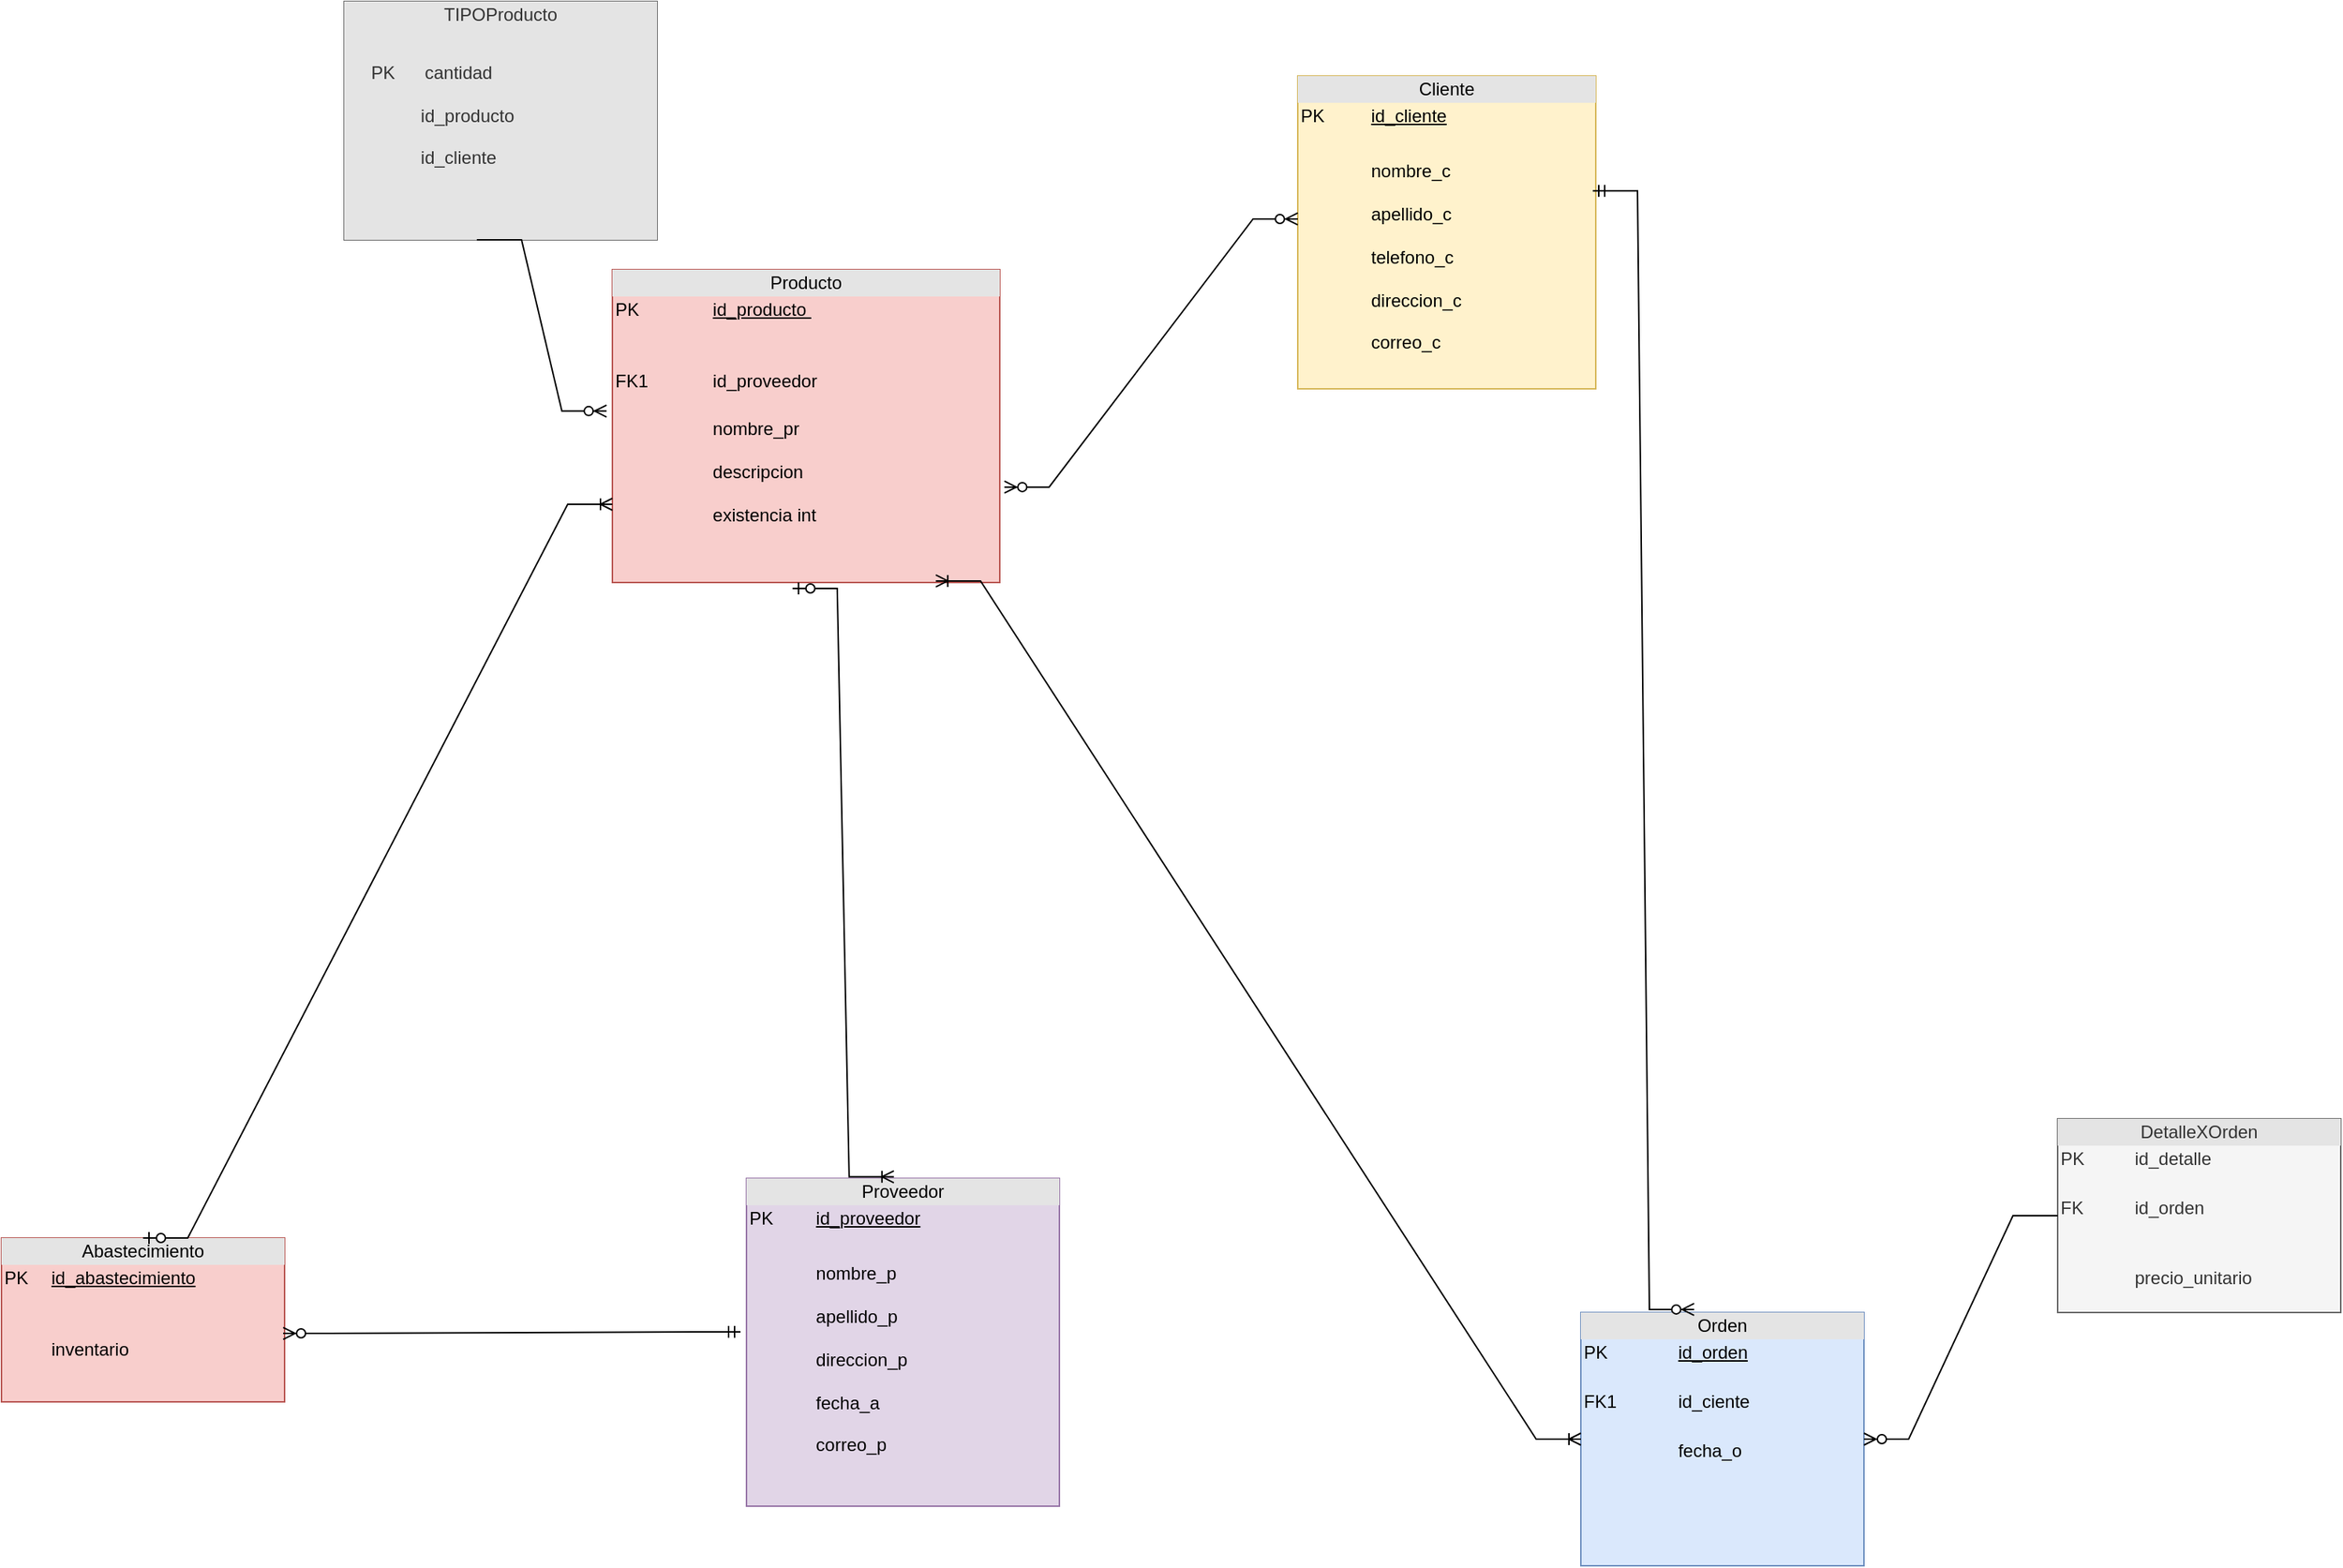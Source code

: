 <mxfile version="24.0.7" type="github">
  <diagram name="Página-1" id="RFdT9wVy2gBjvr8lcH20">
    <mxGraphModel dx="2261" dy="2004" grid="1" gridSize="10" guides="1" tooltips="1" connect="1" arrows="1" fold="1" page="1" pageScale="1" pageWidth="827" pageHeight="1169" math="0" shadow="0">
      <root>
        <mxCell id="0" />
        <mxCell id="1" parent="0" />
        <mxCell id="420LvuHxIXvrku6RaJMa-27" value="&lt;div style=&quot;text-align: center; box-sizing: border-box; width: 100%; background: rgb(228, 228, 228); padding: 2px;&quot;&gt;Producto&lt;/div&gt;&lt;table style=&quot;width:100%;font-size:1em;&quot; cellpadding=&quot;2&quot; cellspacing=&quot;0&quot;&gt;&lt;tbody&gt;&lt;tr&gt;&lt;td&gt;PK&lt;/td&gt;&lt;td&gt;&lt;u&gt;id_producto&amp;nbsp;&lt;/u&gt;&lt;/td&gt;&lt;/tr&gt;&lt;tr&gt;&lt;td&gt;&lt;br&gt;FK1&lt;/td&gt;&lt;td&gt;&lt;br&gt;&lt;br&gt;id_proveedor&amp;nbsp;&lt;br&gt;&lt;br&gt;&lt;/td&gt;&lt;/tr&gt;&lt;tr&gt;&lt;td&gt;&lt;/td&gt;&lt;td&gt;nombre_pr&lt;br&gt;&lt;br&gt;descripcion&amp;nbsp;&lt;br&gt;&lt;br&gt;existencia int&lt;br&gt;&lt;br&gt;&lt;br&gt;&lt;br&gt;&lt;br&gt;&lt;br&gt;&lt;br&gt;&lt;br&gt;&lt;/td&gt;&lt;/tr&gt;&lt;/tbody&gt;&lt;/table&gt;" style="verticalAlign=top;align=left;overflow=fill;html=1;whiteSpace=wrap;fillColor=#f8cecc;strokeColor=#b85450;" parent="1" vertex="1">
          <mxGeometry x="360" y="-50" width="260" height="210" as="geometry" />
        </mxCell>
        <mxCell id="420LvuHxIXvrku6RaJMa-28" value="&lt;div style=&quot;text-align: center; box-sizing: border-box; width: 100%; background: rgb(228, 228, 228); padding: 2px;&quot;&gt;Cliente&lt;/div&gt;&lt;table style=&quot;width:100%;font-size:1em;&quot; cellpadding=&quot;2&quot; cellspacing=&quot;0&quot;&gt;&lt;tbody&gt;&lt;tr&gt;&lt;td&gt;PK&lt;/td&gt;&lt;td&gt;&lt;u&gt;id_cliente&lt;/u&gt;&lt;/td&gt;&lt;/tr&gt;&lt;tr&gt;&lt;td&gt;&lt;br&gt;&lt;/td&gt;&lt;td&gt;&lt;br&gt;&lt;/td&gt;&lt;/tr&gt;&lt;tr&gt;&lt;td&gt;&lt;/td&gt;&lt;td&gt;nombre_c&lt;br&gt;&lt;br&gt;apellido_c&lt;br&gt;&lt;br&gt;telefono_c&lt;br&gt;&lt;br&gt;direccion_c&lt;br&gt;&lt;br&gt;correo_c&lt;br&gt;&lt;br&gt;&lt;/td&gt;&lt;/tr&gt;&lt;/tbody&gt;&lt;/table&gt;" style="verticalAlign=top;align=left;overflow=fill;html=1;whiteSpace=wrap;fillColor=#fff2cc;strokeColor=#d6b656;" parent="1" vertex="1">
          <mxGeometry x="820" y="-180" width="200" height="210" as="geometry" />
        </mxCell>
        <mxCell id="420LvuHxIXvrku6RaJMa-29" value="&lt;div style=&quot;text-align: center; box-sizing: border-box; width: 100%; background: rgb(228, 228, 228); padding: 2px;&quot;&gt;Proveedor&lt;/div&gt;&lt;table style=&quot;width:100%;font-size:1em;&quot; cellpadding=&quot;2&quot; cellspacing=&quot;0&quot;&gt;&lt;tbody&gt;&lt;tr&gt;&lt;td&gt;PK&lt;/td&gt;&lt;td&gt;&lt;u&gt;id_proveedor&lt;/u&gt;&lt;/td&gt;&lt;/tr&gt;&lt;tr&gt;&lt;td&gt;&lt;br&gt;&lt;/td&gt;&lt;td&gt;&lt;br&gt;&lt;/td&gt;&lt;/tr&gt;&lt;tr&gt;&lt;td&gt;&lt;/td&gt;&lt;td&gt;nombre_p&lt;br&gt;&lt;br&gt;apellido_p&lt;br&gt;&lt;br&gt;direccion_p&lt;br&gt;&lt;br&gt;fecha_a&lt;br&gt;&lt;br&gt;correo_p&lt;br&gt;&lt;br&gt;&lt;/td&gt;&lt;/tr&gt;&lt;/tbody&gt;&lt;/table&gt;" style="verticalAlign=top;align=left;overflow=fill;html=1;whiteSpace=wrap;fillColor=#e1d5e7;strokeColor=#9673a6;" parent="1" vertex="1">
          <mxGeometry x="450" y="560" width="210" height="220" as="geometry" />
        </mxCell>
        <mxCell id="420LvuHxIXvrku6RaJMa-30" value="&lt;div style=&quot;text-align: center; box-sizing: border-box; width: 100%; background: rgb(228, 228, 228); padding: 2px;&quot;&gt;Orden&lt;/div&gt;&lt;table style=&quot;width:100%;font-size:1em;&quot; cellpadding=&quot;2&quot; cellspacing=&quot;0&quot;&gt;&lt;tbody&gt;&lt;tr&gt;&lt;td&gt;PK&lt;/td&gt;&lt;td&gt;&lt;u&gt;id_orden&lt;br&gt;&lt;/u&gt;&lt;/td&gt;&lt;/tr&gt;&lt;tr&gt;&lt;td&gt;&lt;br&gt;FK1&lt;/td&gt;&lt;td&gt;&lt;br&gt;id_ciente&lt;br&gt;&lt;/td&gt;&lt;/tr&gt;&lt;tr&gt;&lt;td&gt;&lt;/td&gt;&lt;td&gt;&lt;br&gt;fecha_o&lt;br&gt;&lt;br&gt;&lt;/td&gt;&lt;/tr&gt;&lt;/tbody&gt;&lt;/table&gt;" style="verticalAlign=top;align=left;overflow=fill;html=1;whiteSpace=wrap;fillColor=#dae8fc;strokeColor=#6c8ebf;" parent="1" vertex="1">
          <mxGeometry x="1010" y="650" width="190" height="170" as="geometry" />
        </mxCell>
        <mxCell id="420LvuHxIXvrku6RaJMa-32" value="&lt;div style=&quot;text-align: center; box-sizing: border-box; width: 100%; background: rgb(228, 228, 228); padding: 2px;&quot;&gt;DetalleXOrden&lt;/div&gt;&lt;table style=&quot;width:100%;font-size:1em;&quot; cellpadding=&quot;2&quot; cellspacing=&quot;0&quot;&gt;&lt;tbody&gt;&lt;tr&gt;&lt;td&gt;PK&lt;/td&gt;&lt;td&gt;id_detalle&lt;br&gt;&lt;/td&gt;&lt;/tr&gt;&lt;tr&gt;&lt;td&gt;&lt;br&gt;FK&amp;nbsp; &amp;nbsp;&lt;br&gt;&lt;br&gt;&lt;/td&gt;&lt;td&gt;id_orden&lt;br&gt;&lt;/td&gt;&lt;/tr&gt;&lt;tr&gt;&lt;td&gt;&lt;br&gt;&lt;br&gt;&lt;/td&gt;&lt;td&gt;&lt;br&gt;precio_unitario&lt;br&gt;&lt;br&gt;&lt;br&gt;&lt;br&gt;&lt;br&gt;&lt;br&gt;&lt;br&gt;&lt;br&gt;&lt;br&gt;&lt;br&gt;&lt;br&gt;&lt;/td&gt;&lt;/tr&gt;&lt;/tbody&gt;&lt;/table&gt;" style="verticalAlign=top;align=left;overflow=fill;html=1;whiteSpace=wrap;fillColor=#f5f5f5;strokeColor=#666666;fontColor=#333333;" parent="1" vertex="1">
          <mxGeometry x="1330" y="520" width="190" height="130" as="geometry" />
        </mxCell>
        <mxCell id="qy76Byu2UNV050gwGJAB-1" value="&lt;div style=&quot;text-align: center; box-sizing: border-box; width: 100%; background: rgb(228, 228, 228); padding: 2px;&quot;&gt;Abastecimiento&lt;/div&gt;&lt;table style=&quot;width:100%;font-size:1em;&quot; cellpadding=&quot;2&quot; cellspacing=&quot;0&quot;&gt;&lt;tbody&gt;&lt;tr&gt;&lt;td&gt;PK&lt;/td&gt;&lt;td&gt;&lt;u&gt;id_abastecimiento&lt;/u&gt;&lt;/td&gt;&lt;/tr&gt;&lt;tr&gt;&lt;td&gt;&lt;br&gt;&lt;/td&gt;&lt;td&gt;&lt;br&gt;&lt;br&gt;inventario&lt;br&gt;&lt;br&gt;&lt;br&gt;&lt;br&gt;&lt;/td&gt;&lt;/tr&gt;&lt;tr&gt;&lt;td&gt;&lt;/td&gt;&lt;td&gt;&lt;br&gt;&lt;br&gt;&lt;br&gt;&lt;br&gt;&lt;br&gt;&lt;br&gt;&lt;br&gt;&lt;br&gt;&lt;/td&gt;&lt;/tr&gt;&lt;/tbody&gt;&lt;/table&gt;" style="verticalAlign=top;align=left;overflow=fill;html=1;whiteSpace=wrap;fillColor=#f8cecc;strokeColor=#b85450;" vertex="1" parent="1">
          <mxGeometry x="-50" y="600" width="190" height="110" as="geometry" />
        </mxCell>
        <mxCell id="qy76Byu2UNV050gwGJAB-2" value="&lt;div style=&quot;text-align: center; box-sizing: border-box; width: 100%; background: rgb(228, 228, 228); padding: 2px;&quot;&gt;TIPOProducto&lt;/div&gt;&lt;div style=&quot;text-align: center; box-sizing: border-box; width: 100%; background: rgb(228, 228, 228); padding: 2px;&quot;&gt;&lt;br&gt;&lt;/div&gt;&lt;div style=&quot;text-align: center; box-sizing: border-box; width: 100%; background: rgb(228, 228, 228); padding: 2px;&quot;&gt;&lt;table style=&quot;background-color: initial; font-size: 1em; text-align: left; width: 100%;&quot; cellpadding=&quot;2&quot; cellspacing=&quot;0&quot;&gt;&lt;tbody&gt;&lt;tr&gt;&lt;td&gt;&lt;br&gt;&lt;/td&gt;&lt;td&gt;PK&amp;nbsp; &amp;nbsp; &amp;nbsp; cantidad&lt;br&gt;&lt;br&gt;&amp;nbsp; &amp;nbsp; &amp;nbsp; &amp;nbsp; &amp;nbsp; id_producto&lt;br&gt;&amp;nbsp;&lt;br&gt;&amp;nbsp; &amp;nbsp; &amp;nbsp; &amp;nbsp; &amp;nbsp; id_cliente&lt;br&gt;&lt;br&gt;&lt;br&gt;&lt;br&gt;&lt;/td&gt;&lt;/tr&gt;&lt;tr&gt;&lt;td&gt;&amp;nbsp;&lt;/td&gt;&lt;td&gt;&lt;br&gt;&lt;/td&gt;&lt;/tr&gt;&lt;tr&gt;&lt;td&gt;&lt;/td&gt;&lt;td&gt;&amp;nbsp; &amp;nbsp; &amp;nbsp;&amp;nbsp;&lt;br&gt;&lt;br&gt;&lt;br&gt;&lt;br&gt;&lt;br&gt;&lt;br&gt;&lt;br&gt;&lt;/td&gt;&lt;/tr&gt;&lt;/tbody&gt;&lt;/table&gt;&lt;/div&gt;" style="verticalAlign=top;align=left;overflow=fill;html=1;whiteSpace=wrap;fillColor=#f5f5f5;strokeColor=#666666;fontColor=#333333;" vertex="1" parent="1">
          <mxGeometry x="180" y="-230" width="210" height="160" as="geometry" />
        </mxCell>
        <mxCell id="qy76Byu2UNV050gwGJAB-3" value="" style="edgeStyle=entityRelationEdgeStyle;fontSize=12;html=1;endArrow=ERzeroToMany;endFill=1;rounded=0;exitX=0.424;exitY=1;exitDx=0;exitDy=0;entryX=-0.015;entryY=0.452;entryDx=0;entryDy=0;entryPerimeter=0;exitPerimeter=0;" edge="1" parent="1" source="qy76Byu2UNV050gwGJAB-2" target="420LvuHxIXvrku6RaJMa-27">
          <mxGeometry width="100" height="100" relative="1" as="geometry">
            <mxPoint x="250" y="-107.9" as="sourcePoint" />
            <mxPoint x="365.04" y="30.0" as="targetPoint" />
          </mxGeometry>
        </mxCell>
        <mxCell id="qy76Byu2UNV050gwGJAB-5" value="" style="edgeStyle=entityRelationEdgeStyle;fontSize=12;html=1;endArrow=ERzeroToMany;endFill=1;startArrow=ERzeroToMany;rounded=0;entryX=0;entryY=0.457;entryDx=0;entryDy=0;entryPerimeter=0;exitX=1.012;exitY=0.695;exitDx=0;exitDy=0;exitPerimeter=0;" edge="1" parent="1" source="420LvuHxIXvrku6RaJMa-27" target="420LvuHxIXvrku6RaJMa-28">
          <mxGeometry width="100" height="100" relative="1" as="geometry">
            <mxPoint x="620" y="80" as="sourcePoint" />
            <mxPoint x="720" y="-20" as="targetPoint" />
          </mxGeometry>
        </mxCell>
        <mxCell id="qy76Byu2UNV050gwGJAB-6" value="" style="edgeStyle=entityRelationEdgeStyle;fontSize=12;html=1;endArrow=ERoneToMany;startArrow=ERzeroToOne;rounded=0;entryX=0.471;entryY=-0.005;entryDx=0;entryDy=0;exitX=0.465;exitY=1.019;exitDx=0;exitDy=0;exitPerimeter=0;entryPerimeter=0;" edge="1" parent="1" source="420LvuHxIXvrku6RaJMa-27" target="420LvuHxIXvrku6RaJMa-29">
          <mxGeometry width="100" height="100" relative="1" as="geometry">
            <mxPoint x="650" y="620" as="sourcePoint" />
            <mxPoint x="460" y="280" as="targetPoint" />
          </mxGeometry>
        </mxCell>
        <mxCell id="qy76Byu2UNV050gwGJAB-7" value="" style="edgeStyle=entityRelationEdgeStyle;fontSize=12;html=1;endArrow=ERzeroToMany;startArrow=ERmandOne;rounded=0;exitX=0.99;exitY=0.367;exitDx=0;exitDy=0;exitPerimeter=0;entryX=0.4;entryY=-0.012;entryDx=0;entryDy=0;entryPerimeter=0;" edge="1" parent="1" source="420LvuHxIXvrku6RaJMa-28" target="420LvuHxIXvrku6RaJMa-30">
          <mxGeometry width="100" height="100" relative="1" as="geometry">
            <mxPoint x="720" y="170" as="sourcePoint" />
            <mxPoint x="460" y="410" as="targetPoint" />
            <Array as="points">
              <mxPoint x="830" y="310" />
            </Array>
          </mxGeometry>
        </mxCell>
        <mxCell id="qy76Byu2UNV050gwGJAB-8" value="" style="edgeStyle=entityRelationEdgeStyle;fontSize=12;html=1;endArrow=ERoneToMany;startArrow=ERzeroToOne;rounded=0;entryX=0;entryY=0.75;entryDx=0;entryDy=0;exitX=0.5;exitY=0;exitDx=0;exitDy=0;" edge="1" parent="1" source="qy76Byu2UNV050gwGJAB-1" target="420LvuHxIXvrku6RaJMa-27">
          <mxGeometry width="100" height="100" relative="1" as="geometry">
            <mxPoint x="155" y="430" as="sourcePoint" />
            <mxPoint x="238" y="240" as="targetPoint" />
          </mxGeometry>
        </mxCell>
        <mxCell id="qy76Byu2UNV050gwGJAB-9" value="" style="edgeStyle=entityRelationEdgeStyle;fontSize=12;html=1;endArrow=ERzeroToMany;startArrow=ERmandOne;rounded=0;exitX=-0.019;exitY=0.468;exitDx=0;exitDy=0;exitPerimeter=0;entryX=0.995;entryY=0.582;entryDx=0;entryDy=0;entryPerimeter=0;" edge="1" parent="1" source="420LvuHxIXvrku6RaJMa-29" target="qy76Byu2UNV050gwGJAB-1">
          <mxGeometry width="100" height="100" relative="1" as="geometry">
            <mxPoint x="417.06" y="650" as="sourcePoint" />
            <mxPoint x="240" y="659" as="targetPoint" />
            <Array as="points">
              <mxPoint x="180" y="709" />
              <mxPoint x="230" y="700" />
              <mxPoint x="190" y="690" />
            </Array>
          </mxGeometry>
        </mxCell>
        <mxCell id="qy76Byu2UNV050gwGJAB-10" value="" style="edgeStyle=entityRelationEdgeStyle;fontSize=12;html=1;endArrow=ERoneToMany;startArrow=ERoneToMany;rounded=0;exitX=0;exitY=0.5;exitDx=0;exitDy=0;entryX=0.835;entryY=0.995;entryDx=0;entryDy=0;entryPerimeter=0;" edge="1" parent="1" source="420LvuHxIXvrku6RaJMa-30" target="420LvuHxIXvrku6RaJMa-27">
          <mxGeometry width="100" height="100" relative="1" as="geometry">
            <mxPoint x="450" y="370" as="sourcePoint" />
            <mxPoint x="550" y="270" as="targetPoint" />
          </mxGeometry>
        </mxCell>
        <mxCell id="qy76Byu2UNV050gwGJAB-12" value="" style="edgeStyle=entityRelationEdgeStyle;fontSize=12;html=1;endArrow=ERzeroToMany;endFill=1;rounded=0;entryX=1;entryY=0.5;entryDx=0;entryDy=0;" edge="1" parent="1" source="420LvuHxIXvrku6RaJMa-32" target="420LvuHxIXvrku6RaJMa-30">
          <mxGeometry width="100" height="100" relative="1" as="geometry">
            <mxPoint x="1220" y="140" as="sourcePoint" />
            <mxPoint x="1307" y="255" as="targetPoint" />
          </mxGeometry>
        </mxCell>
      </root>
    </mxGraphModel>
  </diagram>
</mxfile>
